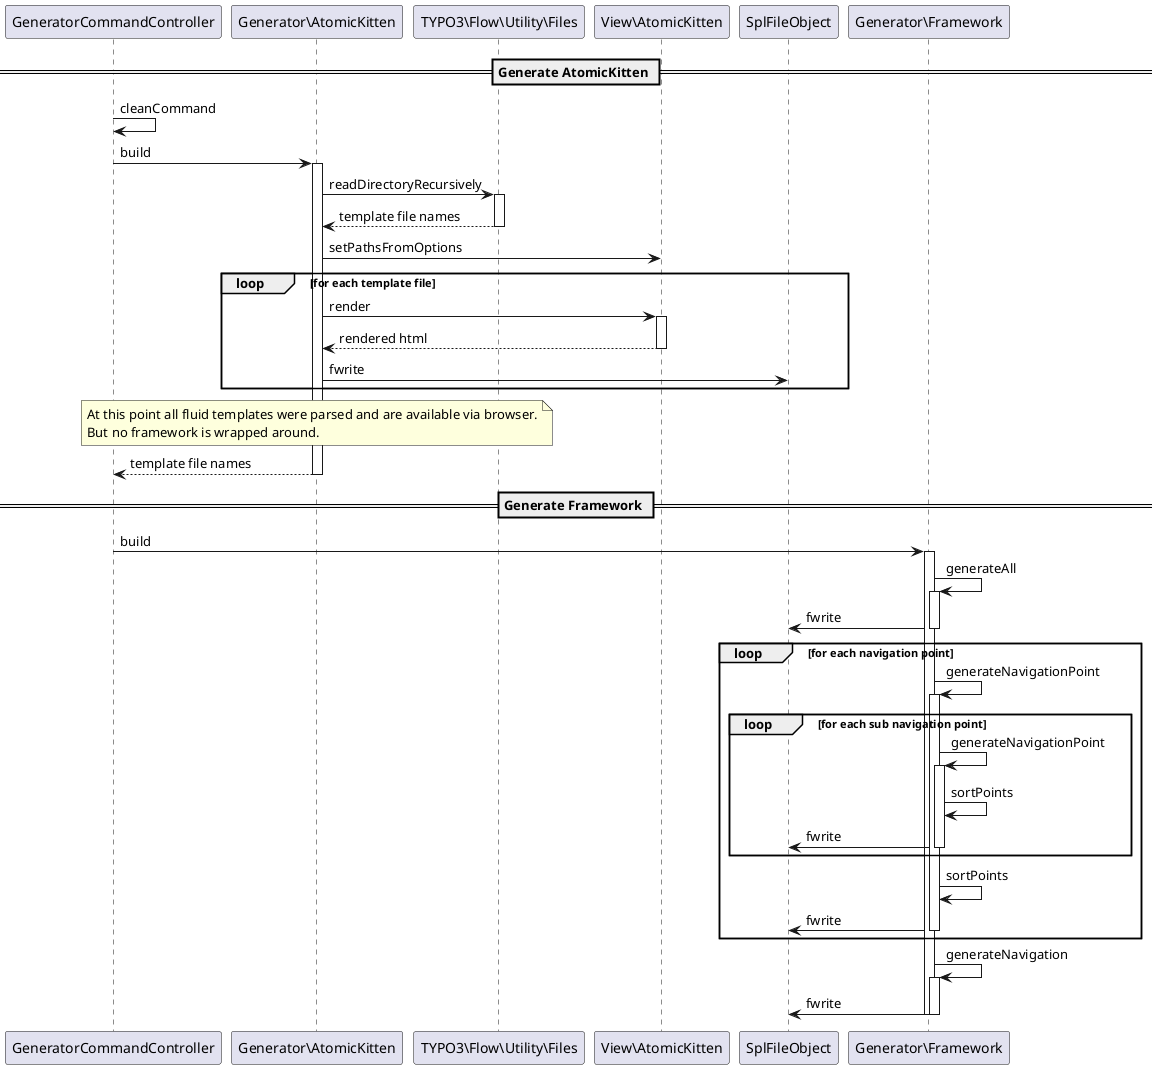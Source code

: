 @startuml

== Generate AtomicKitten ==

"GeneratorCommandController" -> "GeneratorCommandController": cleanCommand
"GeneratorCommandController" -> "Generator\AtomicKitten": build
activate "Generator\AtomicKitten"
    "Generator\AtomicKitten" -> "TYPO3\Flow\Utility\Files": readDirectoryRecursively
    activate "TYPO3\Flow\Utility\Files"
        "Generator\AtomicKitten" <-- "TYPO3\Flow\Utility\Files": template file names
    deactivate "TYPO3\Flow\Utility\Files"
    "Generator\AtomicKitten" -> "View\AtomicKitten": setPathsFromOptions
    loop for each template file
        "Generator\AtomicKitten" -> "View\AtomicKitten": render
        activate "View\AtomicKitten"
            "Generator\AtomicKitten" <-- "View\AtomicKitten": rendered html
        deactivate "View\AtomicKitten"
        "Generator\AtomicKitten" -> "SplFileObject": fwrite
    end

    note over "Generator\AtomicKitten": At this point all fluid templates were parsed and are available via browser.\nBut no framework is wrapped around.

    "GeneratorCommandController" <-- "Generator\AtomicKitten": template file names
deactivate "Generator\AtomicKitten"

== Generate Framework ==

"GeneratorCommandController" -> "Generator\Framework": build
activate "Generator\Framework"
    "Generator\Framework" -> "Generator\Framework": generateAll
    activate "Generator\Framework"
        "Generator\Framework" -> "SplFileObject": fwrite
    deactivate "Generator\Framework"
    loop for each navigation point
        "Generator\Framework" -> "Generator\Framework": generateNavigationPoint
        activate "Generator\Framework"
        loop for each sub navigation point
            "Generator\Framework" -> "Generator\Framework": generateNavigationPoint
            activate "Generator\Framework"
                "Generator\Framework" -> "Generator\Framework": sortPoints
                "Generator\Framework" -> "SplFileObject": fwrite
            deactivate "Generator\Framework"
        end
            "Generator\Framework" -> "Generator\Framework": sortPoints
            "Generator\Framework" -> "SplFileObject": fwrite
        deactivate "Generator\Framework"
    end
    "Generator\Framework" -> "Generator\Framework": generateNavigation
    activate "Generator\Framework"
        "Generator\Framework" -> "SplFileObject": fwrite
    deactivate "Generator\Framework"
deactivate "Generator\Framework"

@enduml
